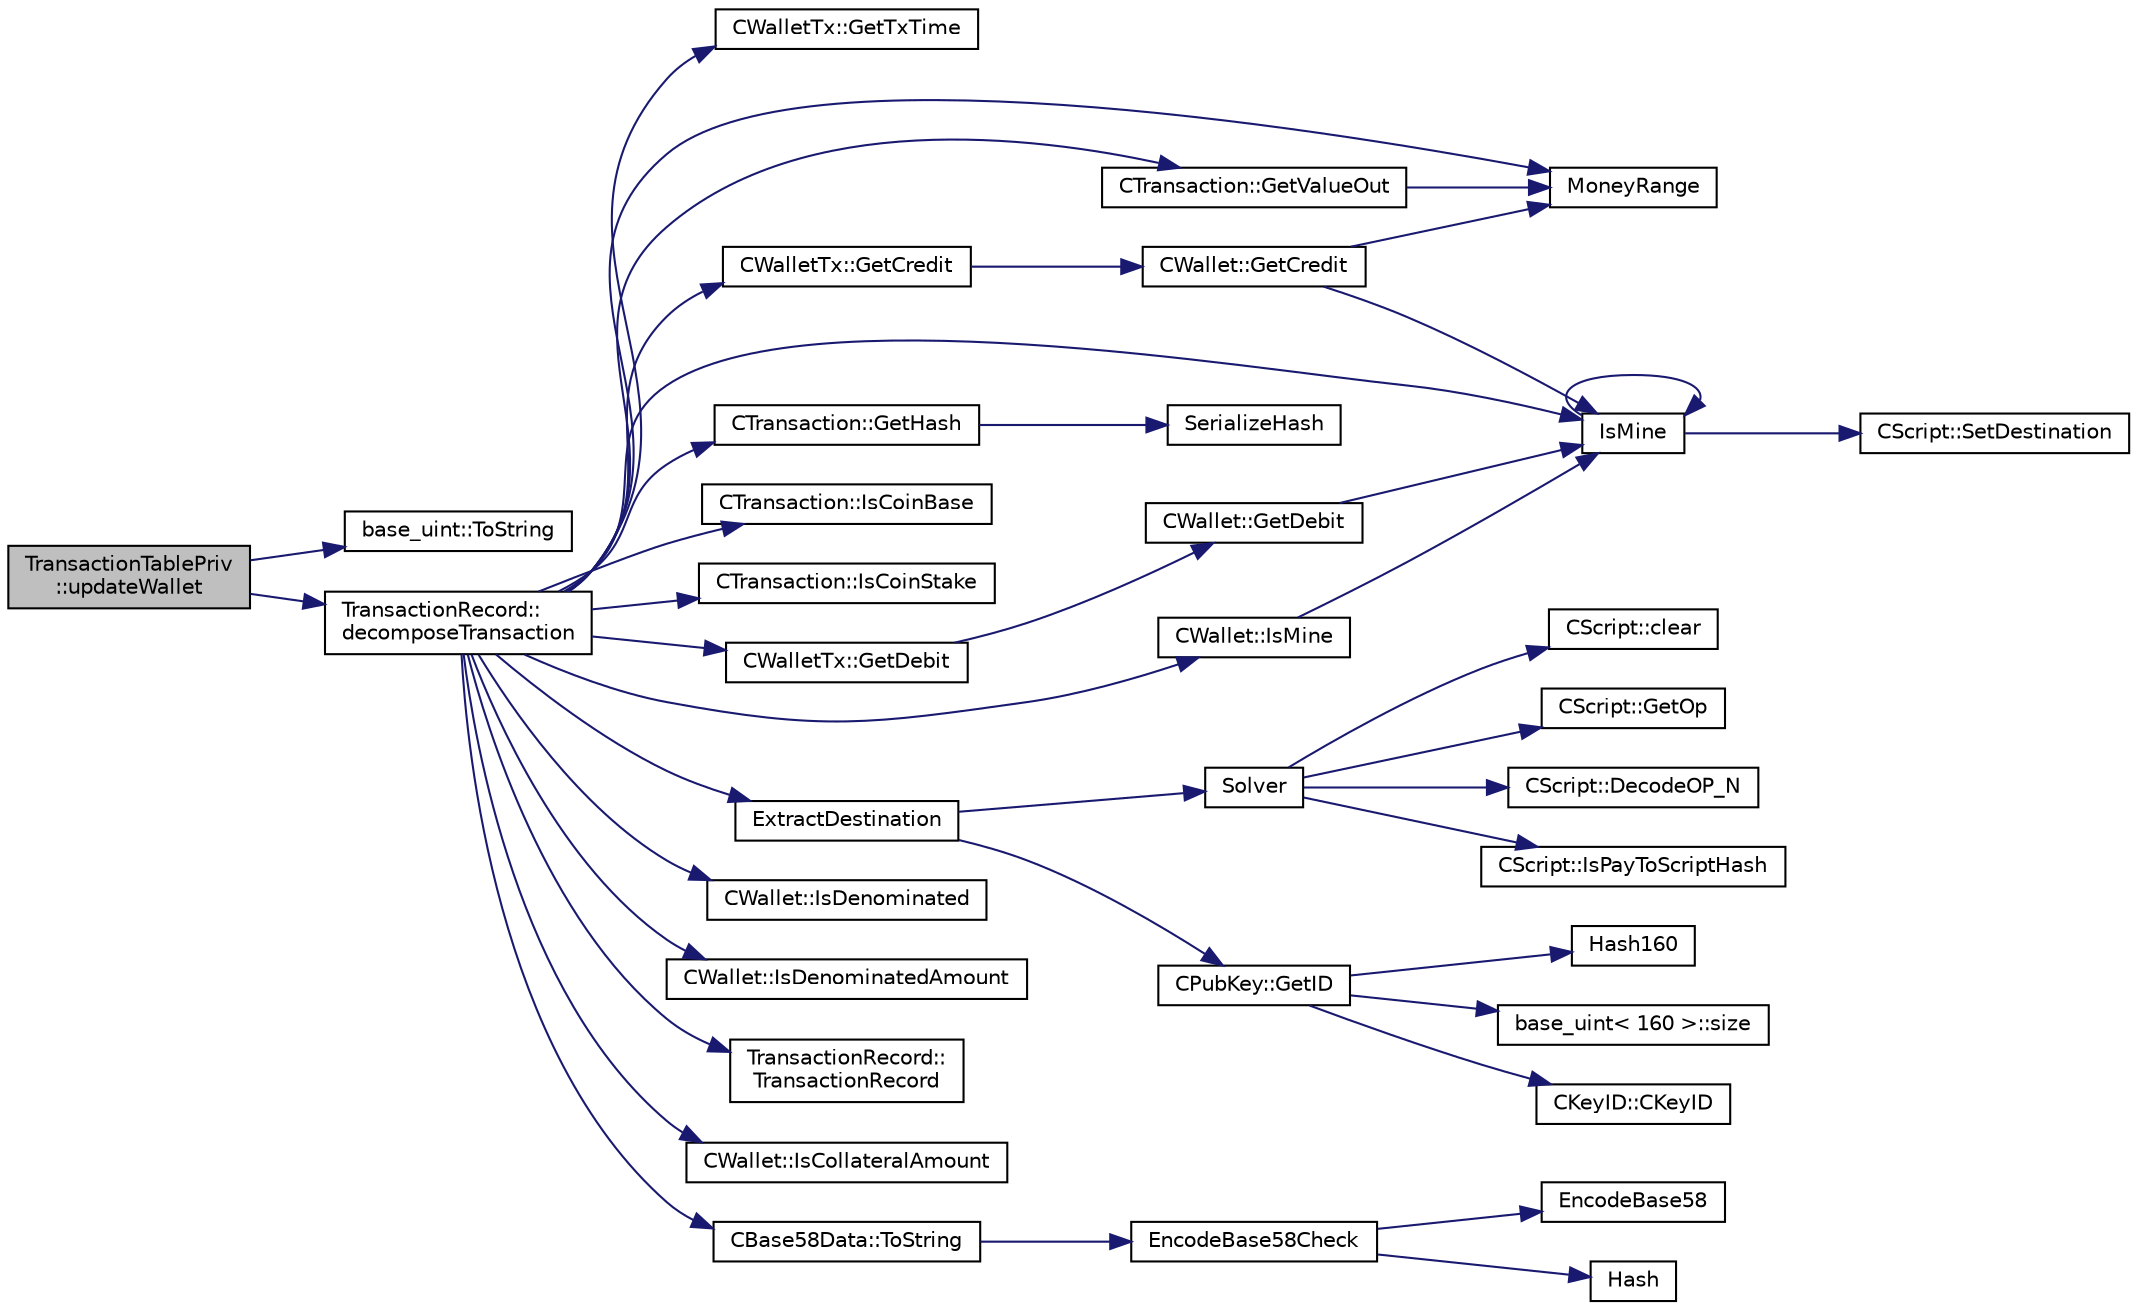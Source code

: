 digraph "TransactionTablePriv::updateWallet"
{
  edge [fontname="Helvetica",fontsize="10",labelfontname="Helvetica",labelfontsize="10"];
  node [fontname="Helvetica",fontsize="10",shape=record];
  rankdir="LR";
  Node141 [label="TransactionTablePriv\l::updateWallet",height=0.2,width=0.4,color="black", fillcolor="grey75", style="filled", fontcolor="black"];
  Node141 -> Node142 [color="midnightblue",fontsize="10",style="solid",fontname="Helvetica"];
  Node142 [label="base_uint::ToString",height=0.2,width=0.4,color="black", fillcolor="white", style="filled",URL="$da/df7/classbase__uint.html#acccba4d9d51a0c36261718ca0cbb293b"];
  Node141 -> Node143 [color="midnightblue",fontsize="10",style="solid",fontname="Helvetica"];
  Node143 [label="TransactionRecord::\ldecomposeTransaction",height=0.2,width=0.4,color="black", fillcolor="white", style="filled",URL="$d1/da7/class_transaction_record.html#a9f5db4465fa5fdcc3f9af525096bcdb9"];
  Node143 -> Node144 [color="midnightblue",fontsize="10",style="solid",fontname="Helvetica"];
  Node144 [label="CWalletTx::GetTxTime",height=0.2,width=0.4,color="black", fillcolor="white", style="filled",URL="$d6/d53/class_c_wallet_tx.html#ab94368cf0553687d8f1fec5d2aaa1457"];
  Node143 -> Node145 [color="midnightblue",fontsize="10",style="solid",fontname="Helvetica"];
  Node145 [label="CWalletTx::GetCredit",height=0.2,width=0.4,color="black", fillcolor="white", style="filled",URL="$d6/d53/class_c_wallet_tx.html#a176e9ecbafbee27d604acbab9804885d"];
  Node145 -> Node146 [color="midnightblue",fontsize="10",style="solid",fontname="Helvetica"];
  Node146 [label="CWallet::GetCredit",height=0.2,width=0.4,color="black", fillcolor="white", style="filled",URL="$d2/de5/class_c_wallet.html#aa60b69c7d4ea6063ed83b13d7c6fe695"];
  Node146 -> Node147 [color="midnightblue",fontsize="10",style="solid",fontname="Helvetica"];
  Node147 [label="MoneyRange",height=0.2,width=0.4,color="black", fillcolor="white", style="filled",URL="$dd/d2f/amount_8h.html#a12db56a9a1c931941f0943ecbb278aae"];
  Node146 -> Node148 [color="midnightblue",fontsize="10",style="solid",fontname="Helvetica"];
  Node148 [label="IsMine",height=0.2,width=0.4,color="black", fillcolor="white", style="filled",URL="$dd/d0f/script_8cpp.html#adc59cf67d903c1ba1ef225561b85bfce"];
  Node148 -> Node149 [color="midnightblue",fontsize="10",style="solid",fontname="Helvetica"];
  Node149 [label="CScript::SetDestination",height=0.2,width=0.4,color="black", fillcolor="white", style="filled",URL="$d9/d4b/class_c_script.html#ad1b5a9077241aa06116040c4f1b7c31e"];
  Node148 -> Node148 [color="midnightblue",fontsize="10",style="solid",fontname="Helvetica"];
  Node143 -> Node150 [color="midnightblue",fontsize="10",style="solid",fontname="Helvetica"];
  Node150 [label="CWalletTx::GetDebit",height=0.2,width=0.4,color="black", fillcolor="white", style="filled",URL="$d6/d53/class_c_wallet_tx.html#a7757c17a323e5f6f75c92acb398d3568"];
  Node150 -> Node151 [color="midnightblue",fontsize="10",style="solid",fontname="Helvetica"];
  Node151 [label="CWallet::GetDebit",height=0.2,width=0.4,color="black", fillcolor="white", style="filled",URL="$d2/de5/class_c_wallet.html#a5ab4855aac6f4b335421944403e44d6d"];
  Node151 -> Node148 [color="midnightblue",fontsize="10",style="solid",fontname="Helvetica"];
  Node143 -> Node152 [color="midnightblue",fontsize="10",style="solid",fontname="Helvetica"];
  Node152 [label="CTransaction::GetHash",height=0.2,width=0.4,color="black", fillcolor="white", style="filled",URL="$df/d43/class_c_transaction.html#a0b46d80e82ca324e82c2ce3fc1492bfa"];
  Node152 -> Node153 [color="midnightblue",fontsize="10",style="solid",fontname="Helvetica"];
  Node153 [label="SerializeHash",height=0.2,width=0.4,color="black", fillcolor="white", style="filled",URL="$db/dfb/hash_8h.html#a6de694e43f17c62025c6883965b65e63"];
  Node143 -> Node154 [color="midnightblue",fontsize="10",style="solid",fontname="Helvetica"];
  Node154 [label="CTransaction::IsCoinBase",height=0.2,width=0.4,color="black", fillcolor="white", style="filled",URL="$df/d43/class_c_transaction.html#a96256e8ac1bf79ad9c057e48c41132dd"];
  Node143 -> Node155 [color="midnightblue",fontsize="10",style="solid",fontname="Helvetica"];
  Node155 [label="CTransaction::IsCoinStake",height=0.2,width=0.4,color="black", fillcolor="white", style="filled",URL="$df/d43/class_c_transaction.html#ace4278a41a296d40dcf5fb2b9cf007ec"];
  Node143 -> Node156 [color="midnightblue",fontsize="10",style="solid",fontname="Helvetica"];
  Node156 [label="CWallet::IsMine",height=0.2,width=0.4,color="black", fillcolor="white", style="filled",URL="$d2/de5/class_c_wallet.html#a4eada57edc1c443564b8cc9b853d955c"];
  Node156 -> Node148 [color="midnightblue",fontsize="10",style="solid",fontname="Helvetica"];
  Node143 -> Node157 [color="midnightblue",fontsize="10",style="solid",fontname="Helvetica"];
  Node157 [label="ExtractDestination",height=0.2,width=0.4,color="black", fillcolor="white", style="filled",URL="$dd/d0f/script_8cpp.html#a951f7e601746ae076afdf3169ecca2fc"];
  Node157 -> Node158 [color="midnightblue",fontsize="10",style="solid",fontname="Helvetica"];
  Node158 [label="Solver",height=0.2,width=0.4,color="black", fillcolor="white", style="filled",URL="$dd/d0f/script_8cpp.html#a6ee6be50bff44464e905680c6fcee6dc"];
  Node158 -> Node159 [color="midnightblue",fontsize="10",style="solid",fontname="Helvetica"];
  Node159 [label="CScript::IsPayToScriptHash",height=0.2,width=0.4,color="black", fillcolor="white", style="filled",URL="$d9/d4b/class_c_script.html#a0c3729c606d318923dc06f95d85a0971"];
  Node158 -> Node160 [color="midnightblue",fontsize="10",style="solid",fontname="Helvetica"];
  Node160 [label="CScript::clear",height=0.2,width=0.4,color="black", fillcolor="white", style="filled",URL="$d9/d4b/class_c_script.html#a7b2baf842621f07c4939408acf63377c"];
  Node158 -> Node161 [color="midnightblue",fontsize="10",style="solid",fontname="Helvetica"];
  Node161 [label="CScript::GetOp",height=0.2,width=0.4,color="black", fillcolor="white", style="filled",URL="$d9/d4b/class_c_script.html#a94635ed93d8d244ec3acfa83f9ecfe5f"];
  Node158 -> Node162 [color="midnightblue",fontsize="10",style="solid",fontname="Helvetica"];
  Node162 [label="CScript::DecodeOP_N",height=0.2,width=0.4,color="black", fillcolor="white", style="filled",URL="$d9/d4b/class_c_script.html#a7f975fca06b3e9a17da8ba23c7647e2e"];
  Node157 -> Node163 [color="midnightblue",fontsize="10",style="solid",fontname="Helvetica"];
  Node163 [label="CPubKey::GetID",height=0.2,width=0.4,color="black", fillcolor="white", style="filled",URL="$da/d4e/class_c_pub_key.html#a2675f7e6f72eff68e7a5227289feb021"];
  Node163 -> Node164 [color="midnightblue",fontsize="10",style="solid",fontname="Helvetica"];
  Node164 [label="CKeyID::CKeyID",height=0.2,width=0.4,color="black", fillcolor="white", style="filled",URL="$dd/d88/class_c_key_i_d.html#a01dbd3c37820a2ffe89d106c6a7cf53d"];
  Node163 -> Node165 [color="midnightblue",fontsize="10",style="solid",fontname="Helvetica"];
  Node165 [label="Hash160",height=0.2,width=0.4,color="black", fillcolor="white", style="filled",URL="$db/dfb/hash_8h.html#a4490f70ddae16e9e48460a0416a48a6b"];
  Node163 -> Node166 [color="midnightblue",fontsize="10",style="solid",fontname="Helvetica"];
  Node166 [label="base_uint\< 160 \>::size",height=0.2,width=0.4,color="black", fillcolor="white", style="filled",URL="$da/df7/classbase__uint.html#a1f49b034e686269601ea89b0319b8004"];
  Node143 -> Node148 [color="midnightblue",fontsize="10",style="solid",fontname="Helvetica"];
  Node143 -> Node167 [color="midnightblue",fontsize="10",style="solid",fontname="Helvetica"];
  Node167 [label="CBase58Data::ToString",height=0.2,width=0.4,color="black", fillcolor="white", style="filled",URL="$d2/d08/class_c_base58_data.html#a7dc91af403ca02694b3247b15604e220"];
  Node167 -> Node168 [color="midnightblue",fontsize="10",style="solid",fontname="Helvetica"];
  Node168 [label="EncodeBase58Check",height=0.2,width=0.4,color="black", fillcolor="white", style="filled",URL="$db/d9c/base58_8cpp.html#ace9a5807ee51604f33044339f073ec76",tooltip="Encode a byte vector into a base58-encoded string, including checksum. "];
  Node168 -> Node169 [color="midnightblue",fontsize="10",style="solid",fontname="Helvetica"];
  Node169 [label="Hash",height=0.2,width=0.4,color="black", fillcolor="white", style="filled",URL="$db/dfb/hash_8h.html#ab3f6c437460137530d86e09c2c102e99"];
  Node168 -> Node170 [color="midnightblue",fontsize="10",style="solid",fontname="Helvetica"];
  Node170 [label="EncodeBase58",height=0.2,width=0.4,color="black", fillcolor="white", style="filled",URL="$db/d9c/base58_8cpp.html#a8d6f0e9d5df175b4966dcede31dc90ad",tooltip="Encode a byte sequence as a base58-encoded string. "];
  Node143 -> Node147 [color="midnightblue",fontsize="10",style="solid",fontname="Helvetica"];
  Node143 -> Node171 [color="midnightblue",fontsize="10",style="solid",fontname="Helvetica"];
  Node171 [label="CWallet::IsDenominated",height=0.2,width=0.4,color="black", fillcolor="white", style="filled",URL="$d2/de5/class_c_wallet.html#aadbae9ed508f11c3c2cd4c5a3ecc3477"];
  Node143 -> Node172 [color="midnightblue",fontsize="10",style="solid",fontname="Helvetica"];
  Node172 [label="CWallet::IsDenominatedAmount",height=0.2,width=0.4,color="black", fillcolor="white", style="filled",URL="$d2/de5/class_c_wallet.html#a2baf29c682b9f3587f583824cf1e869c"];
  Node143 -> Node173 [color="midnightblue",fontsize="10",style="solid",fontname="Helvetica"];
  Node173 [label="TransactionRecord::\lTransactionRecord",height=0.2,width=0.4,color="black", fillcolor="white", style="filled",URL="$d1/da7/class_transaction_record.html#abb95ce852c0d00e86dcf7ebf63e70a83"];
  Node143 -> Node174 [color="midnightblue",fontsize="10",style="solid",fontname="Helvetica"];
  Node174 [label="CWallet::IsCollateralAmount",height=0.2,width=0.4,color="black", fillcolor="white", style="filled",URL="$d2/de5/class_c_wallet.html#a99a4998f0a3017bfed282e3a7df561a4"];
  Node143 -> Node175 [color="midnightblue",fontsize="10",style="solid",fontname="Helvetica"];
  Node175 [label="CTransaction::GetValueOut",height=0.2,width=0.4,color="black", fillcolor="white", style="filled",URL="$df/d43/class_c_transaction.html#a9ce7d94c68adb37627d82669b83a7c59",tooltip="Amount of ions spent by this transaction. "];
  Node175 -> Node147 [color="midnightblue",fontsize="10",style="solid",fontname="Helvetica"];
}
